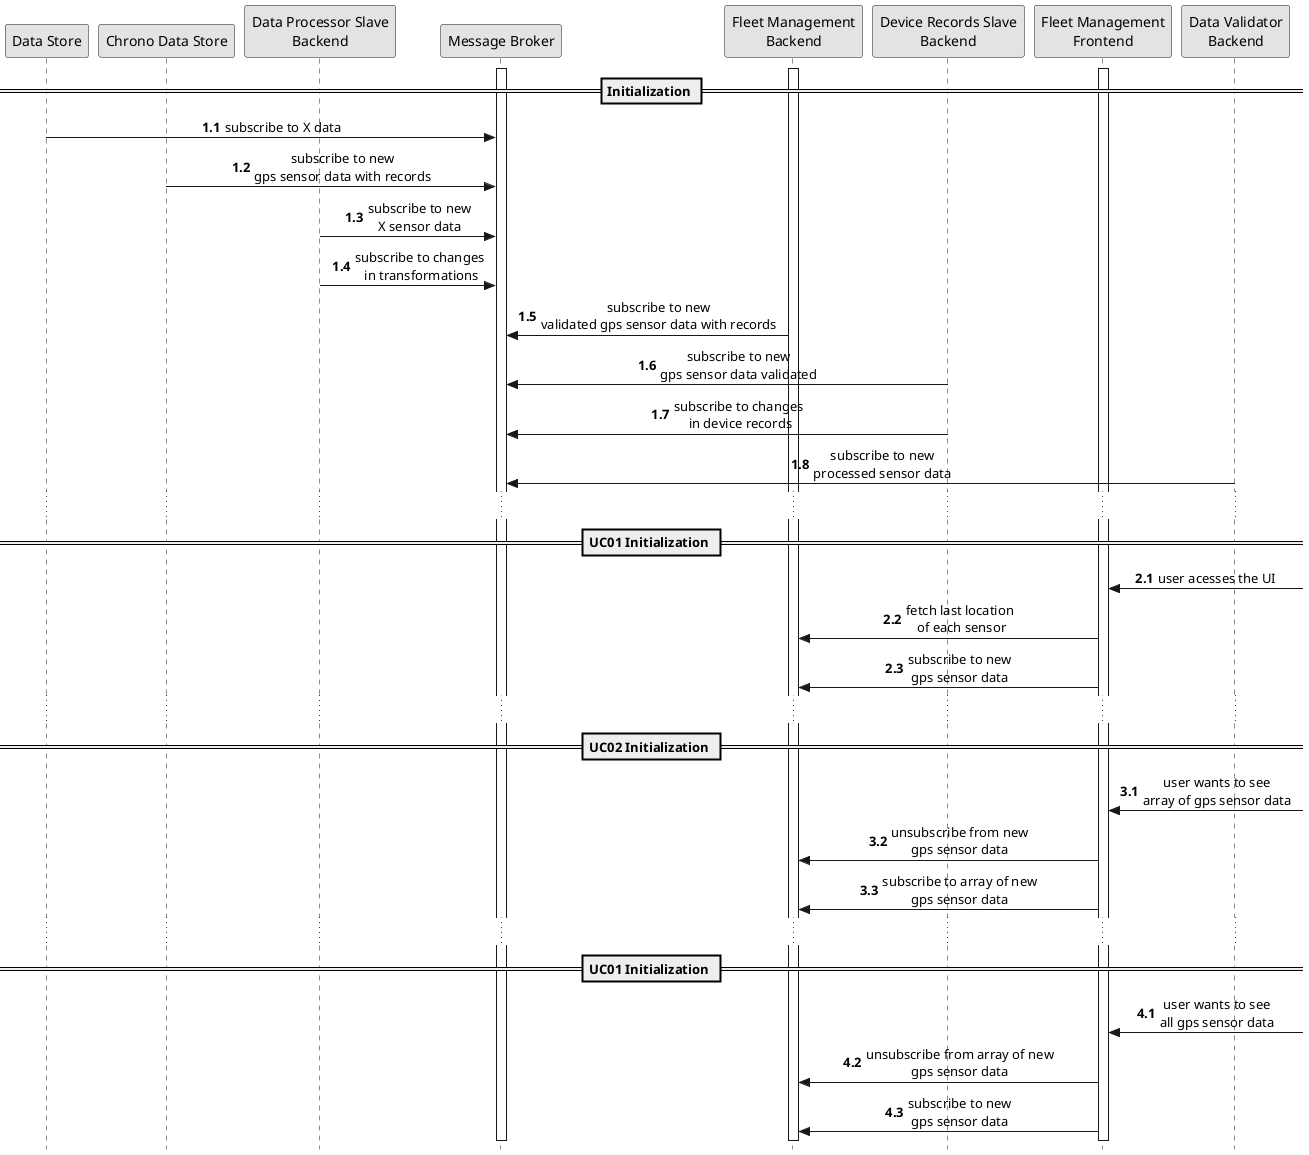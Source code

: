 @startuml process-view-level2-uc00

skinparam Monochrome true
skinparam sequenceMessageAlign center
skinparam style strictuml
hide unlinked

autonumber 1.1

participant "Data Gateway" as DG
participant "Data Store" as DS
participant "Chrono Data Store" as CDS
participant "Data Processor Slave\nBackend" as SDP
participant "Message Broker" as MB
participant "Fleet Management\nBackend" as LTB
participant "Device Records Slave\nBackend" as DRSB
participant "Fleet Management\nFrontend" as LTF
participant "Data Validator\nBackend" as DVB

activate MB
activate LTF
activate LTB

== Initialization ==
DS -> MB :   subscribe to X data
CDS -> MB :  subscribe to new\ngps sensor data with records
SDP -> MB :  subscribe to new\nX sensor data
SDP -> MB :  subscribe to changes\n in transformations
LTB -> MB :  subscribe to new\nvalidated gps sensor data with records
DRSB -> MB : subscribe to new\ngps sensor data validated
DRSB -> MB : subscribe to changes\n in device records
DVB -> MB :  subscribe to new\nprocessed sensor data
...
== UC01 Initialization ==
autonumber inc A
LTF <- : user acesses the UI
LTF -> LTB : fetch last location\n of each sensor
LTF -> LTB : subscribe to new\ngps sensor data
...
== UC02 Initialization ==
autonumber inc A
LTF <- : user wants to see\narray of gps sensor data
LTF -> LTB : unsubscribe from new\ngps sensor data
LTF -> LTB : subscribe to array of new\ngps sensor data

...
== UC01 Initialization ==
autonumber inc A
LTF <- : user wants to see\nall gps sensor data
LTF -> LTB : unsubscribe from array of new\ngps sensor data
LTF -> LTB : subscribe to new\ngps sensor data

@enduml
